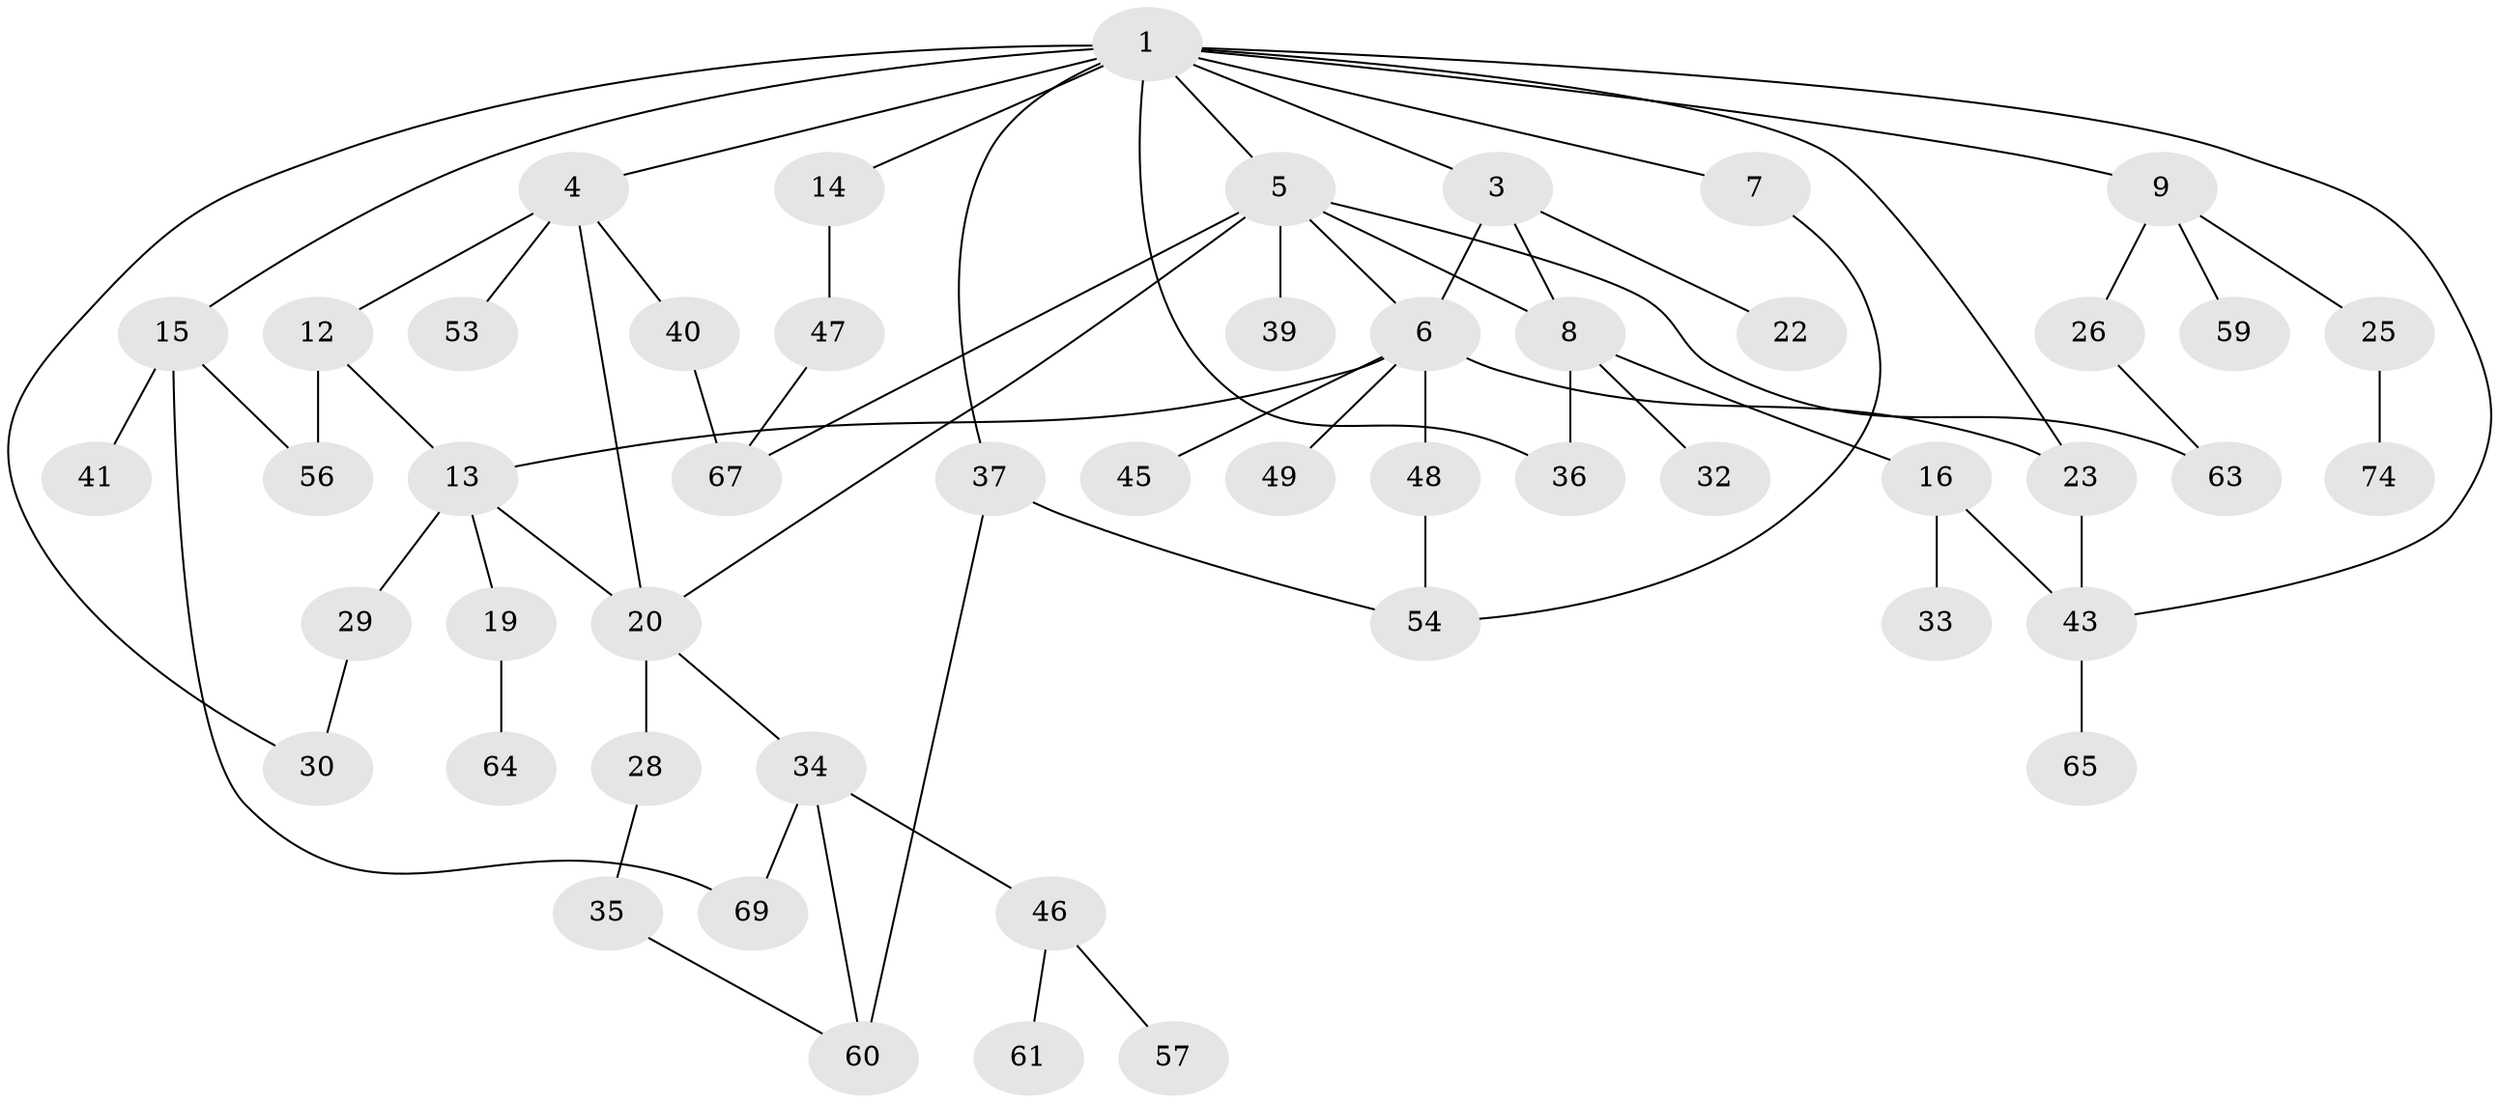 // original degree distribution, {6: 0.05405405405405406, 8: 0.013513513513513514, 4: 0.10810810810810811, 2: 0.33783783783783783, 3: 0.1891891891891892, 5: 0.02702702702702703, 1: 0.2702702702702703}
// Generated by graph-tools (version 1.1) at 2025/10/02/27/25 16:10:51]
// undirected, 50 vertices, 68 edges
graph export_dot {
graph [start="1"]
  node [color=gray90,style=filled];
  1 [super="+2"];
  3;
  4 [super="+10"];
  5 [super="+17"];
  6 [super="+11"];
  7;
  8 [super="+31"];
  9 [super="+18"];
  12 [super="+24"];
  13 [super="+42"];
  14;
  15 [super="+66"];
  16 [super="+27"];
  19;
  20 [super="+21"];
  22;
  23 [super="+51"];
  25;
  26 [super="+55"];
  28;
  29 [super="+62"];
  30;
  32;
  33;
  34 [super="+38"];
  35;
  36;
  37 [super="+52"];
  39;
  40 [super="+58"];
  41 [super="+44"];
  43 [super="+70"];
  45;
  46 [super="+50"];
  47;
  48;
  49;
  53;
  54 [super="+72"];
  56;
  57;
  59;
  60 [super="+71"];
  61;
  63;
  64;
  65;
  67 [super="+68"];
  69 [super="+73"];
  74;
  1 -- 3;
  1 -- 4;
  1 -- 7;
  1 -- 14;
  1 -- 37;
  1 -- 36;
  1 -- 5;
  1 -- 9;
  1 -- 43;
  1 -- 15;
  1 -- 23;
  1 -- 30;
  3 -- 6;
  3 -- 8;
  3 -- 22;
  4 -- 20;
  4 -- 40;
  4 -- 53;
  4 -- 12;
  5 -- 39;
  5 -- 8;
  5 -- 20;
  5 -- 63;
  5 -- 6;
  5 -- 67;
  6 -- 45;
  6 -- 48;
  6 -- 49;
  6 -- 23;
  6 -- 13;
  7 -- 54;
  8 -- 16;
  8 -- 32;
  8 -- 36;
  9 -- 26;
  9 -- 59;
  9 -- 25;
  12 -- 13;
  12 -- 56;
  13 -- 19;
  13 -- 29;
  13 -- 20;
  14 -- 47;
  15 -- 41;
  15 -- 69;
  15 -- 56;
  16 -- 33;
  16 -- 43;
  19 -- 64;
  20 -- 28;
  20 -- 34;
  23 -- 43;
  25 -- 74;
  26 -- 63;
  28 -- 35;
  29 -- 30;
  34 -- 46;
  34 -- 60;
  34 -- 69;
  35 -- 60;
  37 -- 54;
  37 -- 60;
  40 -- 67 [weight=2];
  43 -- 65;
  46 -- 57;
  46 -- 61;
  47 -- 67;
  48 -- 54;
}
